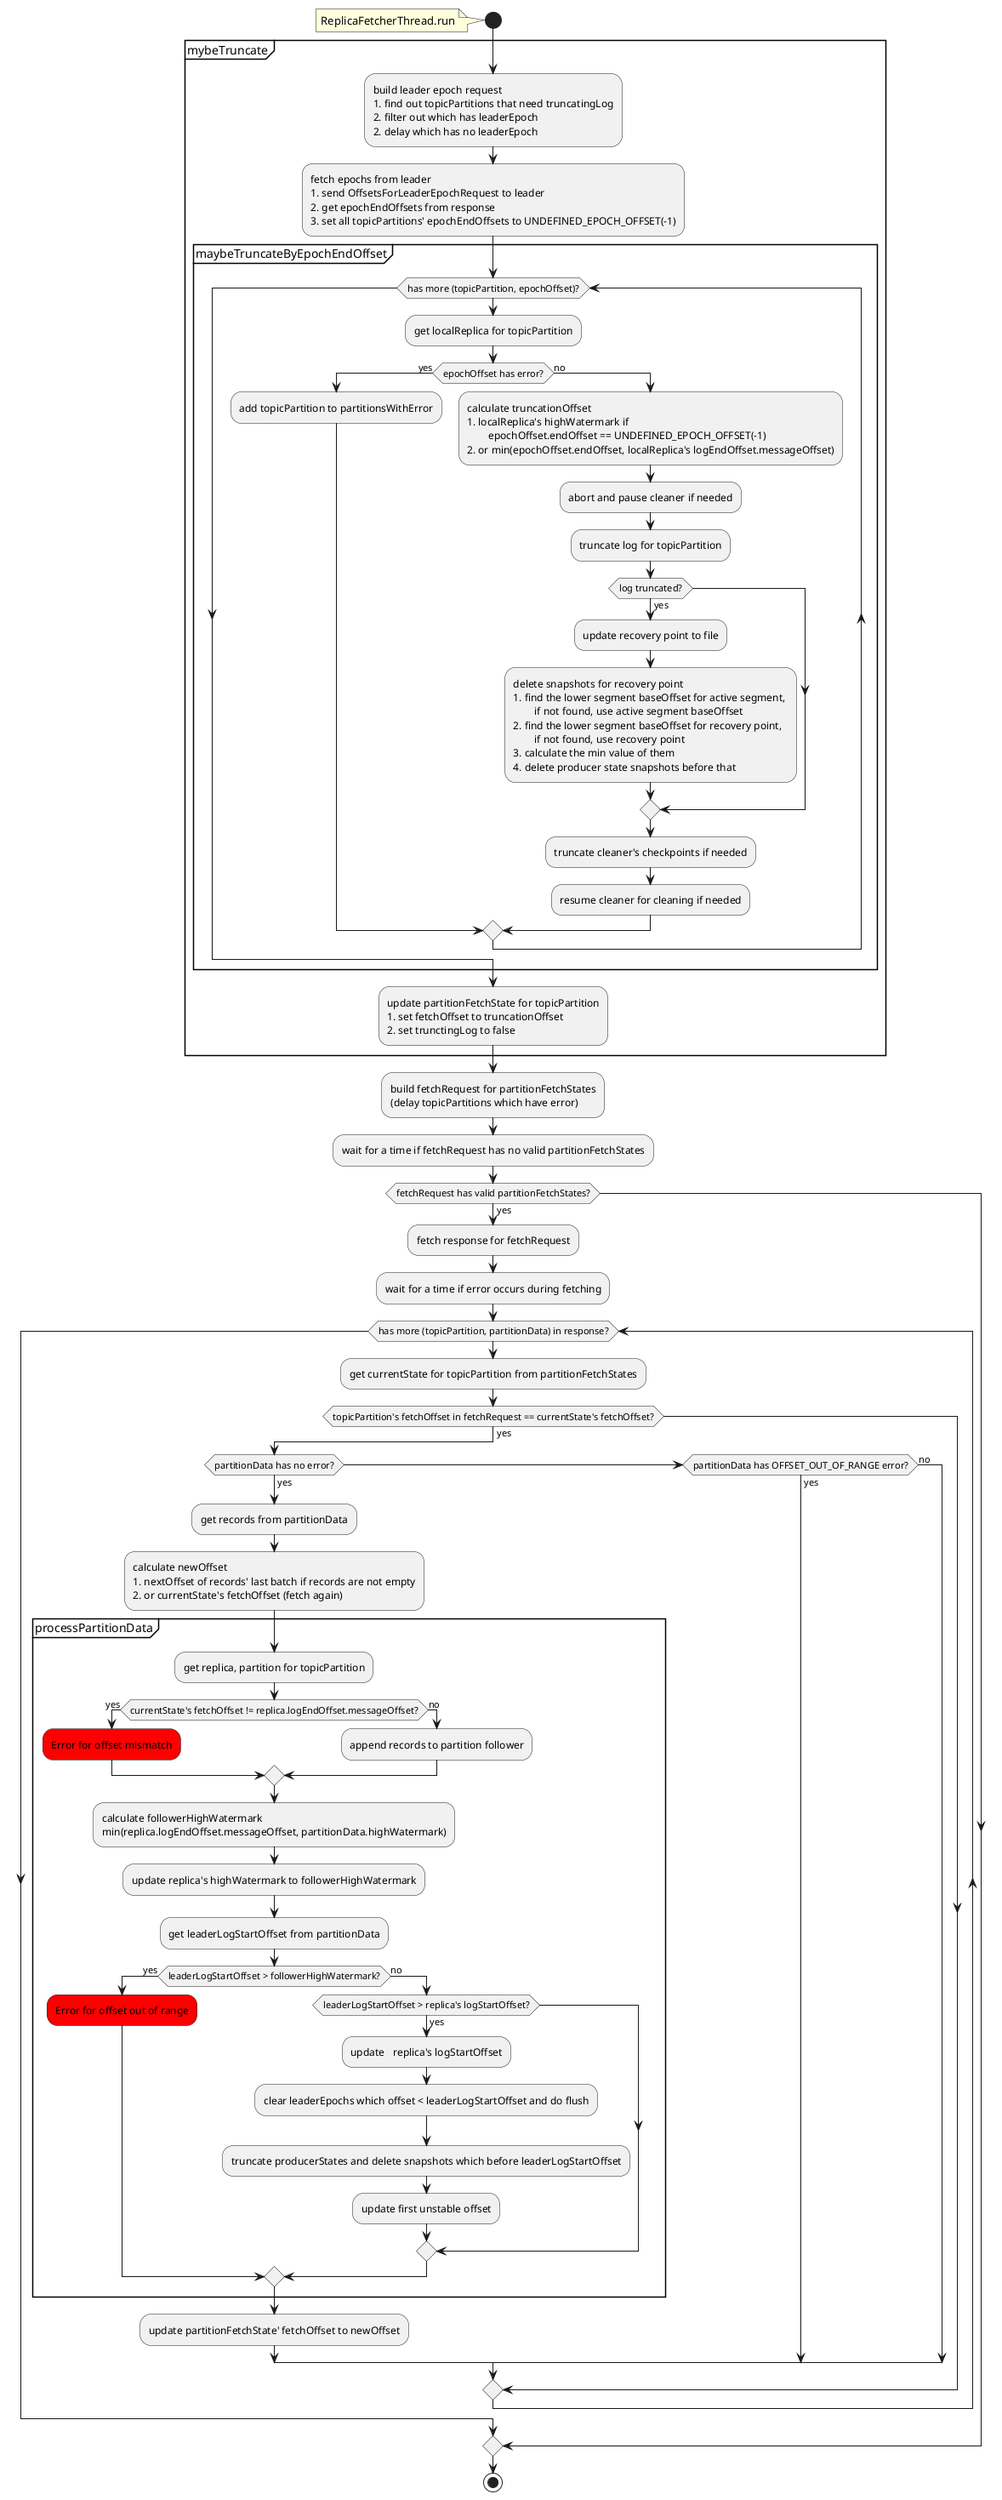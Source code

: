 @startuml
start
note left: ReplicaFetcherThread.run
partition mybeTruncate {
	:build leader epoch request
	1. find out topicPartitions that need truncatingLog
	2. filter out which has leaderEpoch
	2. delay which has no leaderEpoch;

	:fetch epochs from leader
	1. send OffsetsForLeaderEpochRequest to leader
	2. get epochEndOffsets from response
	3. set all topicPartitions' epochEndOffsets to UNDEFINED_EPOCH_OFFSET(-1);

	partition maybeTruncateByEpochEndOffset {
		while (has more (topicPartition, epochOffset)?) 
			:get localReplica for topicPartition;
			if (epochOffset has error?) then(yes)
				:add topicPartition to partitionsWithError;
			else(no)
				:calculate truncationOffset
				1. localReplica's highWatermark if 
					epochOffset.endOffset == UNDEFINED_EPOCH_OFFSET(-1)
				2. or min(epochOffset.endOffset, localReplica's logEndOffset.messageOffset);
			
				:abort and pause cleaner if needed;
				:truncate log for topicPartition;
				if (log truncated?) then(yes)
					:update recovery point to file;
					:delete snapshots for recovery point
					1. find the lower segment baseOffset for active segment, 
						if not found, use active segment baseOffset
					2. find the lower segment baseOffset for recovery point,
						if not found, use recovery point
					3. calculate the min value of them
					4. delete producer state snapshots before that;
				endif
				:truncate cleaner's checkpoints if needed;
				:resume cleaner for cleaning if needed;
			endif
		end while
	}
	:update partitionFetchState for topicPartition
	1. set fetchOffset to truncationOffset
	2. set trunctingLog to false;
}

:build fetchRequest for partitionFetchStates
(delay topicPartitions which have error);

:wait for a time if fetchRequest has no valid partitionFetchStates;

if (fetchRequest has valid partitionFetchStates?) then(yes)
	:fetch response for fetchRequest;
	:wait for a time if error occurs during fetching;

	while (has more (topicPartition, partitionData) in response?)
		:get currentState for topicPartition from partitionFetchStates;
		if (topicPartition's fetchOffset in fetchRequest == currentState's fetchOffset?) then(yes)
			if (partitionData has no error?) then(yes)
				:get records from partitionData;

				:calculate newOffset
				1. nextOffset of records' last batch if records are not empty
				2. or currentState's fetchOffset (fetch again);

				partition processPartitionData {
					:get replica, partition for topicPartition;

					if (currentState's fetchOffset != replica.logEndOffset.messageOffset?) then(yes)
						#Red:Error for offset mismatch;
					else(no)
						:append records to partition follower;
					endif

					:calculate followerHighWatermark
					min(replica.logEndOffset.messageOffset, partitionData.highWatermark);

					:update replica's highWatermark to followerHighWatermark;
				
					:get leaderLogStartOffset from partitionData;
					if (leaderLogStartOffset > followerHighWatermark?) then(yes)
						#Red:Error for offset out of range;
					else(no)
						if (leaderLogStartOffset > replica's logStartOffset?) then(yes)
							:update	replica's logStartOffset;
							:clear leaderEpochs which offset < leaderLogStartOffset and do flush;
							:truncate producerStates and delete snapshots which before leaderLogStartOffset;
							:update first unstable offset;
						endif
					endif

				}
			
				:update partitionFetchState' fetchOffset to newOffset;
			elseif (partitionData has OFFSET_OUT_OF_RANGE error?) then(yes)
			else(no)
			endif
		endif
	end while
endif
stop
@enduml

